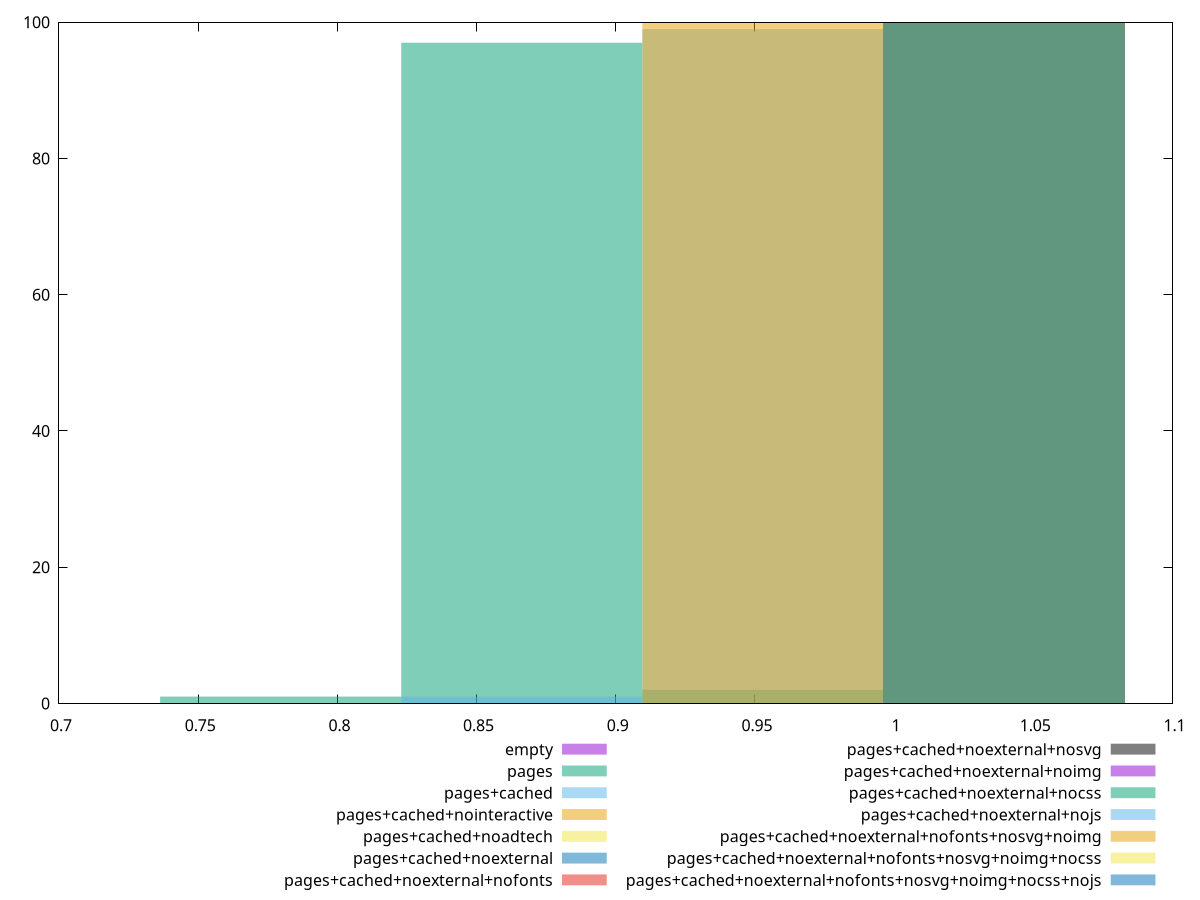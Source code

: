 reset
set terminal svg size 640, 620 enhanced background rgb 'white'
set output "reprap/mainthread-work-breakdown/comparison/histogram/all_score.svg"

$empty <<EOF
1.0395049572394226 100
EOF

$pages <<EOF
0.9528795441361373 2
0.8662541310328521 97
0.7796287179295669 1
EOF

$pagesCached <<EOF
0.9528795441361373 99
0.8662541310328521 1
EOF

$pagesCachedNointeractive <<EOF
0.9528795441361373 100
EOF

$pagesCachedNoadtech <<EOF
1.0395049572394226 100
EOF

$pagesCachedNoexternal <<EOF
1.0395049572394226 100
EOF

$pagesCachedNoexternalNofonts <<EOF
1.0395049572394226 100
EOF

$pagesCachedNoexternalNosvg <<EOF
1.0395049572394226 100
EOF

$pagesCachedNoexternalNoimg <<EOF
1.0395049572394226 100
EOF

$pagesCachedNoexternalNocss <<EOF
1.0395049572394226 100
EOF

$pagesCachedNoexternalNojs <<EOF
1.0395049572394226 100
EOF

$pagesCachedNoexternalNofontsNosvgNoimg <<EOF
1.0395049572394226 100
EOF

$pagesCachedNoexternalNofontsNosvgNoimgNocss <<EOF
1.0395049572394226 100
EOF

$pagesCachedNoexternalNofontsNosvgNoimgNocssNojs <<EOF
1.0395049572394226 100
EOF

set key outside below
set boxwidth 0.08662541310328521
set yrange [0:100]
set style fill transparent solid 0.5 noborder

plot \
  $empty title "empty" with boxes, \
  $pages title "pages" with boxes, \
  $pagesCached title "pages+cached" with boxes, \
  $pagesCachedNointeractive title "pages+cached+nointeractive" with boxes, \
  $pagesCachedNoadtech title "pages+cached+noadtech" with boxes, \
  $pagesCachedNoexternal title "pages+cached+noexternal" with boxes, \
  $pagesCachedNoexternalNofonts title "pages+cached+noexternal+nofonts" with boxes, \
  $pagesCachedNoexternalNosvg title "pages+cached+noexternal+nosvg" with boxes, \
  $pagesCachedNoexternalNoimg title "pages+cached+noexternal+noimg" with boxes, \
  $pagesCachedNoexternalNocss title "pages+cached+noexternal+nocss" with boxes, \
  $pagesCachedNoexternalNojs title "pages+cached+noexternal+nojs" with boxes, \
  $pagesCachedNoexternalNofontsNosvgNoimg title "pages+cached+noexternal+nofonts+nosvg+noimg" with boxes, \
  $pagesCachedNoexternalNofontsNosvgNoimgNocss title "pages+cached+noexternal+nofonts+nosvg+noimg+nocss" with boxes, \
  $pagesCachedNoexternalNofontsNosvgNoimgNocssNojs title "pages+cached+noexternal+nofonts+nosvg+noimg+nocss+nojs" with boxes, \


reset